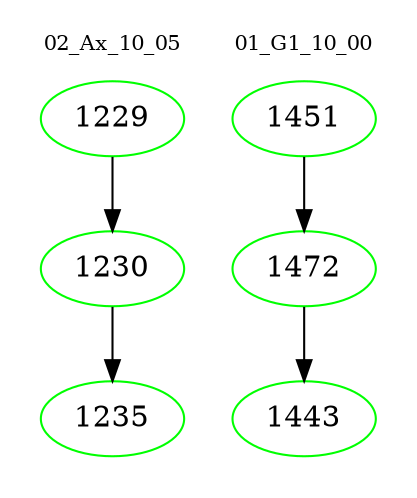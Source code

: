 digraph{
subgraph cluster_0 {
color = white
label = "02_Ax_10_05";
fontsize=10;
T0_1229 [label="1229", color="green"]
T0_1229 -> T0_1230 [color="black"]
T0_1230 [label="1230", color="green"]
T0_1230 -> T0_1235 [color="black"]
T0_1235 [label="1235", color="green"]
}
subgraph cluster_1 {
color = white
label = "01_G1_10_00";
fontsize=10;
T1_1451 [label="1451", color="green"]
T1_1451 -> T1_1472 [color="black"]
T1_1472 [label="1472", color="green"]
T1_1472 -> T1_1443 [color="black"]
T1_1443 [label="1443", color="green"]
}
}

